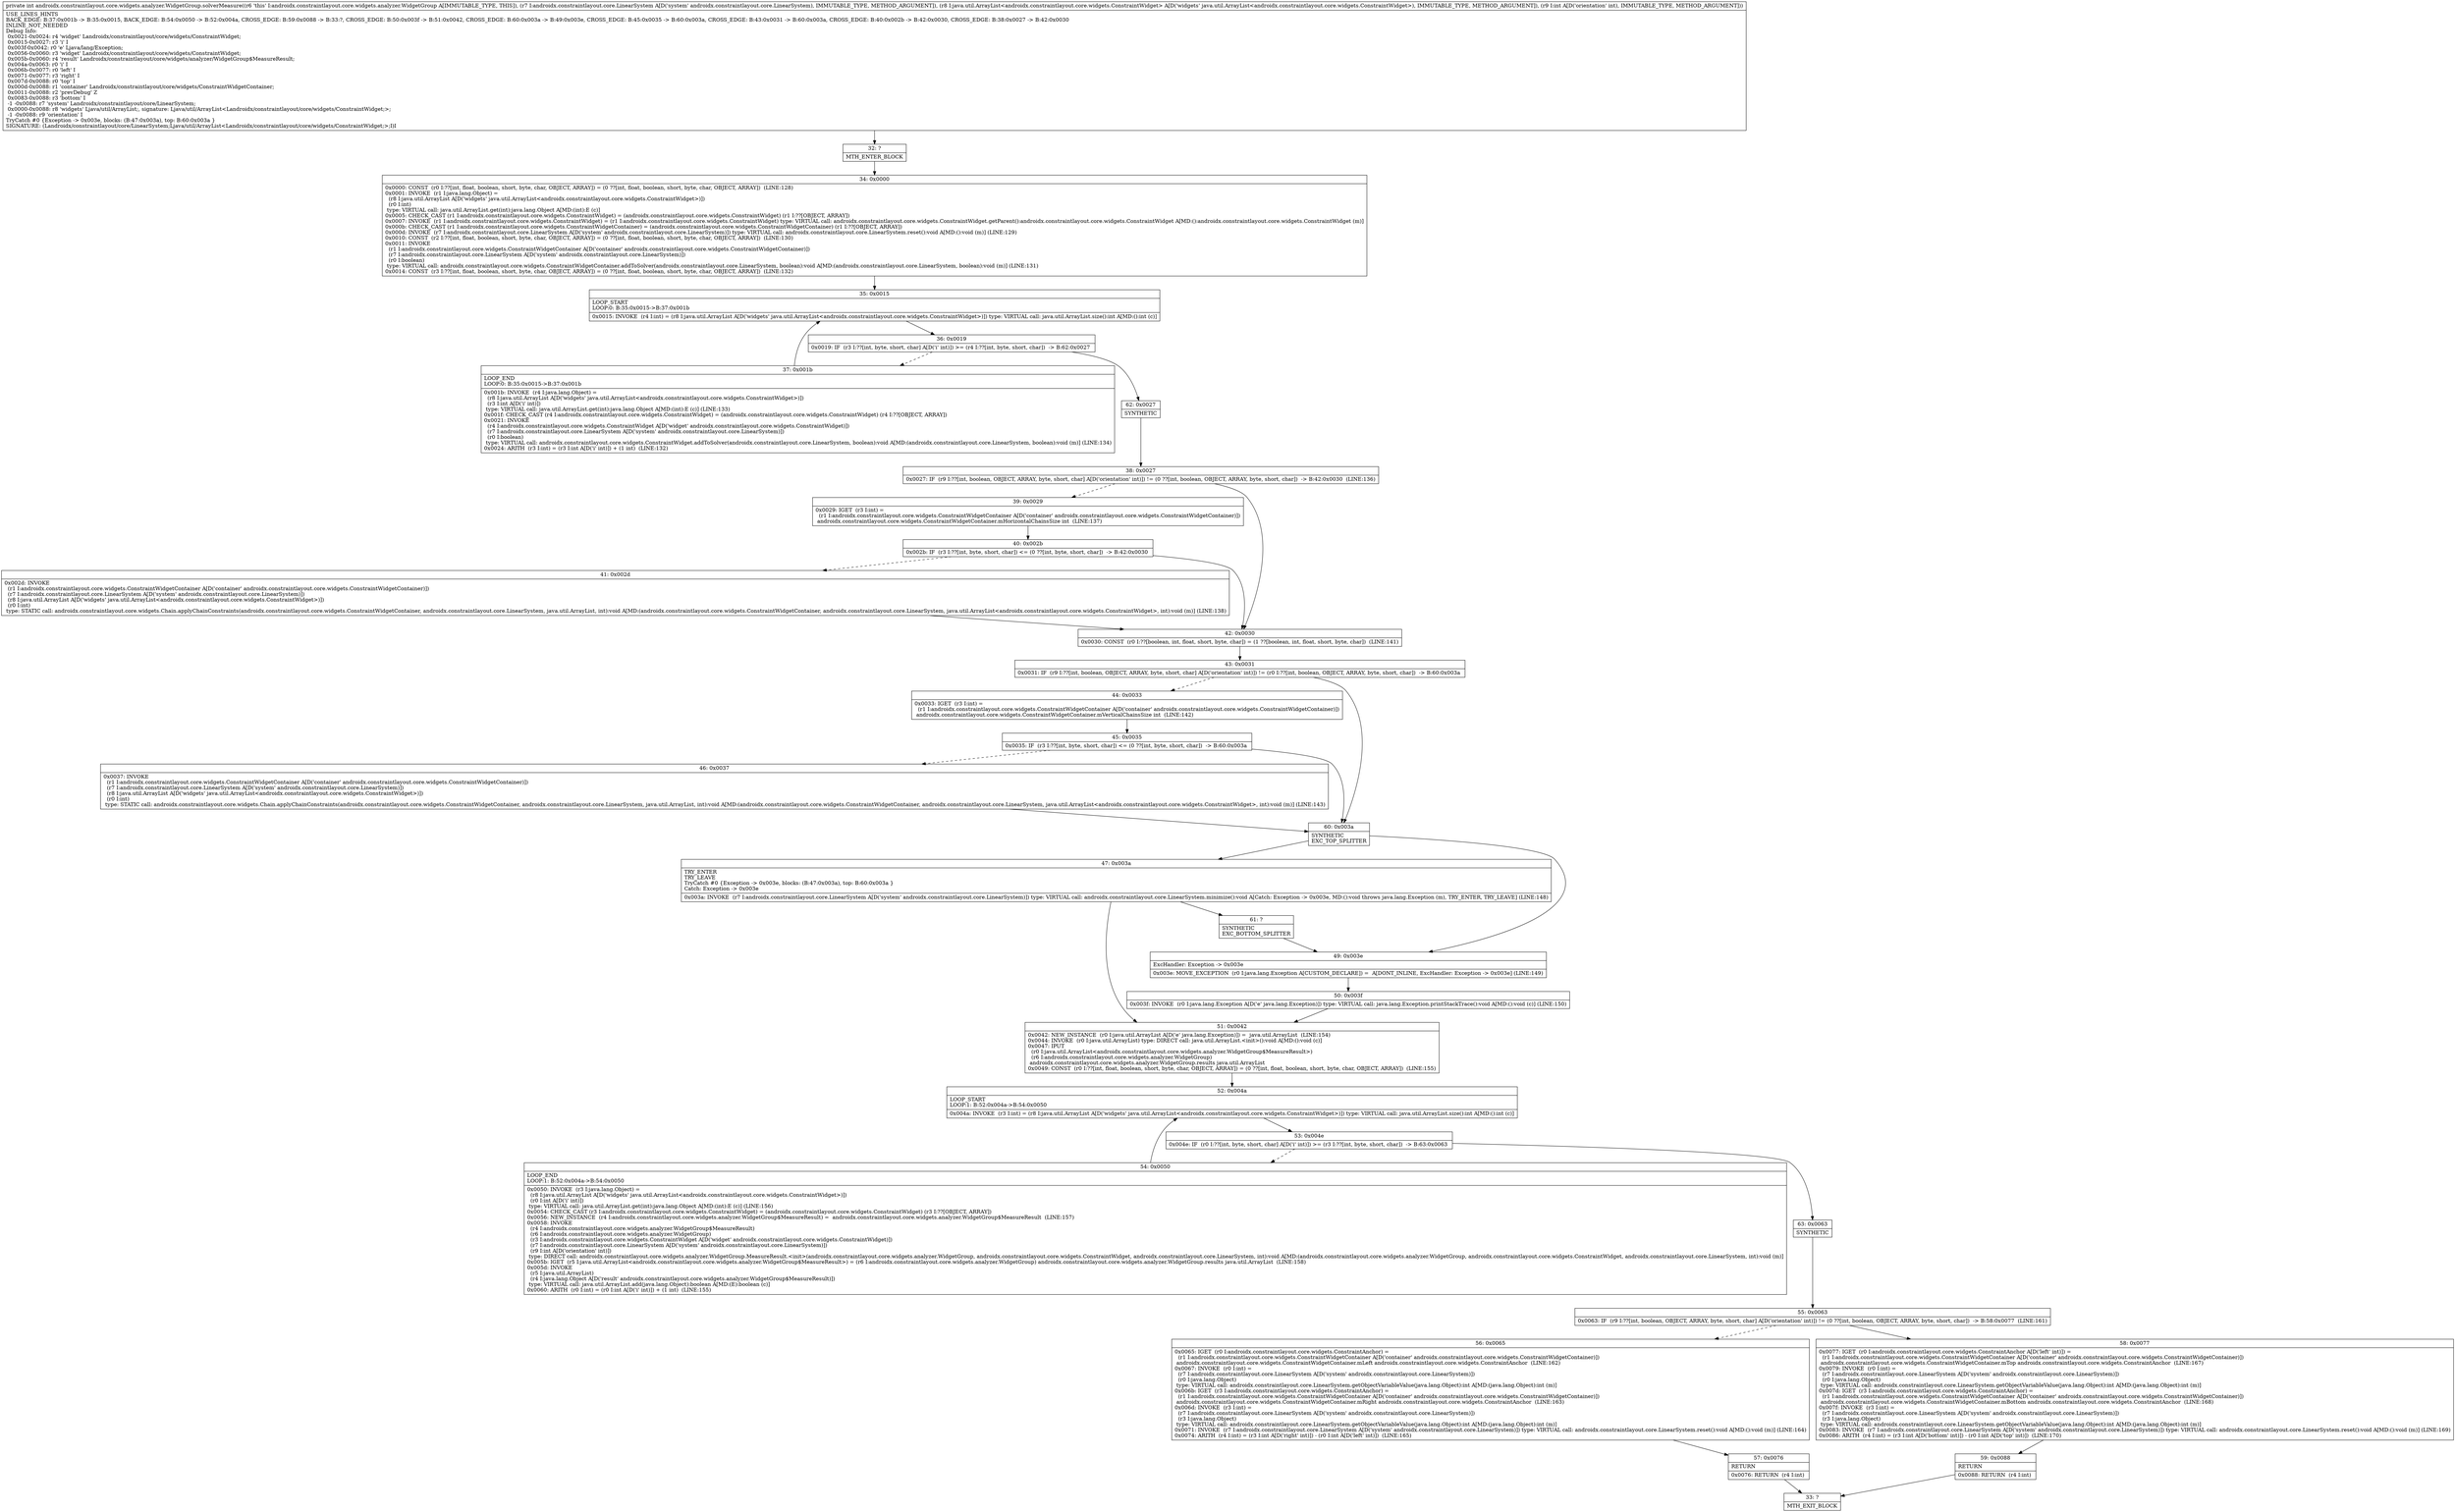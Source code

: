 digraph "CFG forandroidx.constraintlayout.core.widgets.analyzer.WidgetGroup.solverMeasure(Landroidx\/constraintlayout\/core\/LinearSystem;Ljava\/util\/ArrayList;I)I" {
Node_32 [shape=record,label="{32\:\ ?|MTH_ENTER_BLOCK\l}"];
Node_34 [shape=record,label="{34\:\ 0x0000|0x0000: CONST  (r0 I:??[int, float, boolean, short, byte, char, OBJECT, ARRAY]) = (0 ??[int, float, boolean, short, byte, char, OBJECT, ARRAY])  (LINE:128)\l0x0001: INVOKE  (r1 I:java.lang.Object) = \l  (r8 I:java.util.ArrayList A[D('widgets' java.util.ArrayList\<androidx.constraintlayout.core.widgets.ConstraintWidget\>)])\l  (r0 I:int)\l type: VIRTUAL call: java.util.ArrayList.get(int):java.lang.Object A[MD:(int):E (c)]\l0x0005: CHECK_CAST (r1 I:androidx.constraintlayout.core.widgets.ConstraintWidget) = (androidx.constraintlayout.core.widgets.ConstraintWidget) (r1 I:??[OBJECT, ARRAY]) \l0x0007: INVOKE  (r1 I:androidx.constraintlayout.core.widgets.ConstraintWidget) = (r1 I:androidx.constraintlayout.core.widgets.ConstraintWidget) type: VIRTUAL call: androidx.constraintlayout.core.widgets.ConstraintWidget.getParent():androidx.constraintlayout.core.widgets.ConstraintWidget A[MD:():androidx.constraintlayout.core.widgets.ConstraintWidget (m)]\l0x000b: CHECK_CAST (r1 I:androidx.constraintlayout.core.widgets.ConstraintWidgetContainer) = (androidx.constraintlayout.core.widgets.ConstraintWidgetContainer) (r1 I:??[OBJECT, ARRAY]) \l0x000d: INVOKE  (r7 I:androidx.constraintlayout.core.LinearSystem A[D('system' androidx.constraintlayout.core.LinearSystem)]) type: VIRTUAL call: androidx.constraintlayout.core.LinearSystem.reset():void A[MD:():void (m)] (LINE:129)\l0x0010: CONST  (r2 I:??[int, float, boolean, short, byte, char, OBJECT, ARRAY]) = (0 ??[int, float, boolean, short, byte, char, OBJECT, ARRAY])  (LINE:130)\l0x0011: INVOKE  \l  (r1 I:androidx.constraintlayout.core.widgets.ConstraintWidgetContainer A[D('container' androidx.constraintlayout.core.widgets.ConstraintWidgetContainer)])\l  (r7 I:androidx.constraintlayout.core.LinearSystem A[D('system' androidx.constraintlayout.core.LinearSystem)])\l  (r0 I:boolean)\l type: VIRTUAL call: androidx.constraintlayout.core.widgets.ConstraintWidgetContainer.addToSolver(androidx.constraintlayout.core.LinearSystem, boolean):void A[MD:(androidx.constraintlayout.core.LinearSystem, boolean):void (m)] (LINE:131)\l0x0014: CONST  (r3 I:??[int, float, boolean, short, byte, char, OBJECT, ARRAY]) = (0 ??[int, float, boolean, short, byte, char, OBJECT, ARRAY])  (LINE:132)\l}"];
Node_35 [shape=record,label="{35\:\ 0x0015|LOOP_START\lLOOP:0: B:35:0x0015\-\>B:37:0x001b\l|0x0015: INVOKE  (r4 I:int) = (r8 I:java.util.ArrayList A[D('widgets' java.util.ArrayList\<androidx.constraintlayout.core.widgets.ConstraintWidget\>)]) type: VIRTUAL call: java.util.ArrayList.size():int A[MD:():int (c)]\l}"];
Node_36 [shape=record,label="{36\:\ 0x0019|0x0019: IF  (r3 I:??[int, byte, short, char] A[D('i' int)]) \>= (r4 I:??[int, byte, short, char])  \-\> B:62:0x0027 \l}"];
Node_37 [shape=record,label="{37\:\ 0x001b|LOOP_END\lLOOP:0: B:35:0x0015\-\>B:37:0x001b\l|0x001b: INVOKE  (r4 I:java.lang.Object) = \l  (r8 I:java.util.ArrayList A[D('widgets' java.util.ArrayList\<androidx.constraintlayout.core.widgets.ConstraintWidget\>)])\l  (r3 I:int A[D('i' int)])\l type: VIRTUAL call: java.util.ArrayList.get(int):java.lang.Object A[MD:(int):E (c)] (LINE:133)\l0x001f: CHECK_CAST (r4 I:androidx.constraintlayout.core.widgets.ConstraintWidget) = (androidx.constraintlayout.core.widgets.ConstraintWidget) (r4 I:??[OBJECT, ARRAY]) \l0x0021: INVOKE  \l  (r4 I:androidx.constraintlayout.core.widgets.ConstraintWidget A[D('widget' androidx.constraintlayout.core.widgets.ConstraintWidget)])\l  (r7 I:androidx.constraintlayout.core.LinearSystem A[D('system' androidx.constraintlayout.core.LinearSystem)])\l  (r0 I:boolean)\l type: VIRTUAL call: androidx.constraintlayout.core.widgets.ConstraintWidget.addToSolver(androidx.constraintlayout.core.LinearSystem, boolean):void A[MD:(androidx.constraintlayout.core.LinearSystem, boolean):void (m)] (LINE:134)\l0x0024: ARITH  (r3 I:int) = (r3 I:int A[D('i' int)]) + (1 int)  (LINE:132)\l}"];
Node_62 [shape=record,label="{62\:\ 0x0027|SYNTHETIC\l}"];
Node_38 [shape=record,label="{38\:\ 0x0027|0x0027: IF  (r9 I:??[int, boolean, OBJECT, ARRAY, byte, short, char] A[D('orientation' int)]) != (0 ??[int, boolean, OBJECT, ARRAY, byte, short, char])  \-\> B:42:0x0030  (LINE:136)\l}"];
Node_39 [shape=record,label="{39\:\ 0x0029|0x0029: IGET  (r3 I:int) = \l  (r1 I:androidx.constraintlayout.core.widgets.ConstraintWidgetContainer A[D('container' androidx.constraintlayout.core.widgets.ConstraintWidgetContainer)])\l androidx.constraintlayout.core.widgets.ConstraintWidgetContainer.mHorizontalChainsSize int  (LINE:137)\l}"];
Node_40 [shape=record,label="{40\:\ 0x002b|0x002b: IF  (r3 I:??[int, byte, short, char]) \<= (0 ??[int, byte, short, char])  \-\> B:42:0x0030 \l}"];
Node_41 [shape=record,label="{41\:\ 0x002d|0x002d: INVOKE  \l  (r1 I:androidx.constraintlayout.core.widgets.ConstraintWidgetContainer A[D('container' androidx.constraintlayout.core.widgets.ConstraintWidgetContainer)])\l  (r7 I:androidx.constraintlayout.core.LinearSystem A[D('system' androidx.constraintlayout.core.LinearSystem)])\l  (r8 I:java.util.ArrayList A[D('widgets' java.util.ArrayList\<androidx.constraintlayout.core.widgets.ConstraintWidget\>)])\l  (r0 I:int)\l type: STATIC call: androidx.constraintlayout.core.widgets.Chain.applyChainConstraints(androidx.constraintlayout.core.widgets.ConstraintWidgetContainer, androidx.constraintlayout.core.LinearSystem, java.util.ArrayList, int):void A[MD:(androidx.constraintlayout.core.widgets.ConstraintWidgetContainer, androidx.constraintlayout.core.LinearSystem, java.util.ArrayList\<androidx.constraintlayout.core.widgets.ConstraintWidget\>, int):void (m)] (LINE:138)\l}"];
Node_42 [shape=record,label="{42\:\ 0x0030|0x0030: CONST  (r0 I:??[boolean, int, float, short, byte, char]) = (1 ??[boolean, int, float, short, byte, char])  (LINE:141)\l}"];
Node_43 [shape=record,label="{43\:\ 0x0031|0x0031: IF  (r9 I:??[int, boolean, OBJECT, ARRAY, byte, short, char] A[D('orientation' int)]) != (r0 I:??[int, boolean, OBJECT, ARRAY, byte, short, char])  \-\> B:60:0x003a \l}"];
Node_44 [shape=record,label="{44\:\ 0x0033|0x0033: IGET  (r3 I:int) = \l  (r1 I:androidx.constraintlayout.core.widgets.ConstraintWidgetContainer A[D('container' androidx.constraintlayout.core.widgets.ConstraintWidgetContainer)])\l androidx.constraintlayout.core.widgets.ConstraintWidgetContainer.mVerticalChainsSize int  (LINE:142)\l}"];
Node_45 [shape=record,label="{45\:\ 0x0035|0x0035: IF  (r3 I:??[int, byte, short, char]) \<= (0 ??[int, byte, short, char])  \-\> B:60:0x003a \l}"];
Node_46 [shape=record,label="{46\:\ 0x0037|0x0037: INVOKE  \l  (r1 I:androidx.constraintlayout.core.widgets.ConstraintWidgetContainer A[D('container' androidx.constraintlayout.core.widgets.ConstraintWidgetContainer)])\l  (r7 I:androidx.constraintlayout.core.LinearSystem A[D('system' androidx.constraintlayout.core.LinearSystem)])\l  (r8 I:java.util.ArrayList A[D('widgets' java.util.ArrayList\<androidx.constraintlayout.core.widgets.ConstraintWidget\>)])\l  (r0 I:int)\l type: STATIC call: androidx.constraintlayout.core.widgets.Chain.applyChainConstraints(androidx.constraintlayout.core.widgets.ConstraintWidgetContainer, androidx.constraintlayout.core.LinearSystem, java.util.ArrayList, int):void A[MD:(androidx.constraintlayout.core.widgets.ConstraintWidgetContainer, androidx.constraintlayout.core.LinearSystem, java.util.ArrayList\<androidx.constraintlayout.core.widgets.ConstraintWidget\>, int):void (m)] (LINE:143)\l}"];
Node_60 [shape=record,label="{60\:\ 0x003a|SYNTHETIC\lEXC_TOP_SPLITTER\l}"];
Node_47 [shape=record,label="{47\:\ 0x003a|TRY_ENTER\lTRY_LEAVE\lTryCatch #0 \{Exception \-\> 0x003e, blocks: (B:47:0x003a), top: B:60:0x003a \}\lCatch: Exception \-\> 0x003e\l|0x003a: INVOKE  (r7 I:androidx.constraintlayout.core.LinearSystem A[D('system' androidx.constraintlayout.core.LinearSystem)]) type: VIRTUAL call: androidx.constraintlayout.core.LinearSystem.minimize():void A[Catch: Exception \-\> 0x003e, MD:():void throws java.lang.Exception (m), TRY_ENTER, TRY_LEAVE] (LINE:148)\l}"];
Node_51 [shape=record,label="{51\:\ 0x0042|0x0042: NEW_INSTANCE  (r0 I:java.util.ArrayList A[D('e' java.lang.Exception)]) =  java.util.ArrayList  (LINE:154)\l0x0044: INVOKE  (r0 I:java.util.ArrayList) type: DIRECT call: java.util.ArrayList.\<init\>():void A[MD:():void (c)]\l0x0047: IPUT  \l  (r0 I:java.util.ArrayList\<androidx.constraintlayout.core.widgets.analyzer.WidgetGroup$MeasureResult\>)\l  (r6 I:androidx.constraintlayout.core.widgets.analyzer.WidgetGroup)\l androidx.constraintlayout.core.widgets.analyzer.WidgetGroup.results java.util.ArrayList \l0x0049: CONST  (r0 I:??[int, float, boolean, short, byte, char, OBJECT, ARRAY]) = (0 ??[int, float, boolean, short, byte, char, OBJECT, ARRAY])  (LINE:155)\l}"];
Node_52 [shape=record,label="{52\:\ 0x004a|LOOP_START\lLOOP:1: B:52:0x004a\-\>B:54:0x0050\l|0x004a: INVOKE  (r3 I:int) = (r8 I:java.util.ArrayList A[D('widgets' java.util.ArrayList\<androidx.constraintlayout.core.widgets.ConstraintWidget\>)]) type: VIRTUAL call: java.util.ArrayList.size():int A[MD:():int (c)]\l}"];
Node_53 [shape=record,label="{53\:\ 0x004e|0x004e: IF  (r0 I:??[int, byte, short, char] A[D('i' int)]) \>= (r3 I:??[int, byte, short, char])  \-\> B:63:0x0063 \l}"];
Node_54 [shape=record,label="{54\:\ 0x0050|LOOP_END\lLOOP:1: B:52:0x004a\-\>B:54:0x0050\l|0x0050: INVOKE  (r3 I:java.lang.Object) = \l  (r8 I:java.util.ArrayList A[D('widgets' java.util.ArrayList\<androidx.constraintlayout.core.widgets.ConstraintWidget\>)])\l  (r0 I:int A[D('i' int)])\l type: VIRTUAL call: java.util.ArrayList.get(int):java.lang.Object A[MD:(int):E (c)] (LINE:156)\l0x0054: CHECK_CAST (r3 I:androidx.constraintlayout.core.widgets.ConstraintWidget) = (androidx.constraintlayout.core.widgets.ConstraintWidget) (r3 I:??[OBJECT, ARRAY]) \l0x0056: NEW_INSTANCE  (r4 I:androidx.constraintlayout.core.widgets.analyzer.WidgetGroup$MeasureResult) =  androidx.constraintlayout.core.widgets.analyzer.WidgetGroup$MeasureResult  (LINE:157)\l0x0058: INVOKE  \l  (r4 I:androidx.constraintlayout.core.widgets.analyzer.WidgetGroup$MeasureResult)\l  (r6 I:androidx.constraintlayout.core.widgets.analyzer.WidgetGroup)\l  (r3 I:androidx.constraintlayout.core.widgets.ConstraintWidget A[D('widget' androidx.constraintlayout.core.widgets.ConstraintWidget)])\l  (r7 I:androidx.constraintlayout.core.LinearSystem A[D('system' androidx.constraintlayout.core.LinearSystem)])\l  (r9 I:int A[D('orientation' int)])\l type: DIRECT call: androidx.constraintlayout.core.widgets.analyzer.WidgetGroup.MeasureResult.\<init\>(androidx.constraintlayout.core.widgets.analyzer.WidgetGroup, androidx.constraintlayout.core.widgets.ConstraintWidget, androidx.constraintlayout.core.LinearSystem, int):void A[MD:(androidx.constraintlayout.core.widgets.analyzer.WidgetGroup, androidx.constraintlayout.core.widgets.ConstraintWidget, androidx.constraintlayout.core.LinearSystem, int):void (m)]\l0x005b: IGET  (r5 I:java.util.ArrayList\<androidx.constraintlayout.core.widgets.analyzer.WidgetGroup$MeasureResult\>) = (r6 I:androidx.constraintlayout.core.widgets.analyzer.WidgetGroup) androidx.constraintlayout.core.widgets.analyzer.WidgetGroup.results java.util.ArrayList  (LINE:158)\l0x005d: INVOKE  \l  (r5 I:java.util.ArrayList)\l  (r4 I:java.lang.Object A[D('result' androidx.constraintlayout.core.widgets.analyzer.WidgetGroup$MeasureResult)])\l type: VIRTUAL call: java.util.ArrayList.add(java.lang.Object):boolean A[MD:(E):boolean (c)]\l0x0060: ARITH  (r0 I:int) = (r0 I:int A[D('i' int)]) + (1 int)  (LINE:155)\l}"];
Node_63 [shape=record,label="{63\:\ 0x0063|SYNTHETIC\l}"];
Node_55 [shape=record,label="{55\:\ 0x0063|0x0063: IF  (r9 I:??[int, boolean, OBJECT, ARRAY, byte, short, char] A[D('orientation' int)]) != (0 ??[int, boolean, OBJECT, ARRAY, byte, short, char])  \-\> B:58:0x0077  (LINE:161)\l}"];
Node_56 [shape=record,label="{56\:\ 0x0065|0x0065: IGET  (r0 I:androidx.constraintlayout.core.widgets.ConstraintAnchor) = \l  (r1 I:androidx.constraintlayout.core.widgets.ConstraintWidgetContainer A[D('container' androidx.constraintlayout.core.widgets.ConstraintWidgetContainer)])\l androidx.constraintlayout.core.widgets.ConstraintWidgetContainer.mLeft androidx.constraintlayout.core.widgets.ConstraintAnchor  (LINE:162)\l0x0067: INVOKE  (r0 I:int) = \l  (r7 I:androidx.constraintlayout.core.LinearSystem A[D('system' androidx.constraintlayout.core.LinearSystem)])\l  (r0 I:java.lang.Object)\l type: VIRTUAL call: androidx.constraintlayout.core.LinearSystem.getObjectVariableValue(java.lang.Object):int A[MD:(java.lang.Object):int (m)]\l0x006b: IGET  (r3 I:androidx.constraintlayout.core.widgets.ConstraintAnchor) = \l  (r1 I:androidx.constraintlayout.core.widgets.ConstraintWidgetContainer A[D('container' androidx.constraintlayout.core.widgets.ConstraintWidgetContainer)])\l androidx.constraintlayout.core.widgets.ConstraintWidgetContainer.mRight androidx.constraintlayout.core.widgets.ConstraintAnchor  (LINE:163)\l0x006d: INVOKE  (r3 I:int) = \l  (r7 I:androidx.constraintlayout.core.LinearSystem A[D('system' androidx.constraintlayout.core.LinearSystem)])\l  (r3 I:java.lang.Object)\l type: VIRTUAL call: androidx.constraintlayout.core.LinearSystem.getObjectVariableValue(java.lang.Object):int A[MD:(java.lang.Object):int (m)]\l0x0071: INVOKE  (r7 I:androidx.constraintlayout.core.LinearSystem A[D('system' androidx.constraintlayout.core.LinearSystem)]) type: VIRTUAL call: androidx.constraintlayout.core.LinearSystem.reset():void A[MD:():void (m)] (LINE:164)\l0x0074: ARITH  (r4 I:int) = (r3 I:int A[D('right' int)]) \- (r0 I:int A[D('left' int)])  (LINE:165)\l}"];
Node_57 [shape=record,label="{57\:\ 0x0076|RETURN\l|0x0076: RETURN  (r4 I:int) \l}"];
Node_33 [shape=record,label="{33\:\ ?|MTH_EXIT_BLOCK\l}"];
Node_58 [shape=record,label="{58\:\ 0x0077|0x0077: IGET  (r0 I:androidx.constraintlayout.core.widgets.ConstraintAnchor A[D('left' int)]) = \l  (r1 I:androidx.constraintlayout.core.widgets.ConstraintWidgetContainer A[D('container' androidx.constraintlayout.core.widgets.ConstraintWidgetContainer)])\l androidx.constraintlayout.core.widgets.ConstraintWidgetContainer.mTop androidx.constraintlayout.core.widgets.ConstraintAnchor  (LINE:167)\l0x0079: INVOKE  (r0 I:int) = \l  (r7 I:androidx.constraintlayout.core.LinearSystem A[D('system' androidx.constraintlayout.core.LinearSystem)])\l  (r0 I:java.lang.Object)\l type: VIRTUAL call: androidx.constraintlayout.core.LinearSystem.getObjectVariableValue(java.lang.Object):int A[MD:(java.lang.Object):int (m)]\l0x007d: IGET  (r3 I:androidx.constraintlayout.core.widgets.ConstraintAnchor) = \l  (r1 I:androidx.constraintlayout.core.widgets.ConstraintWidgetContainer A[D('container' androidx.constraintlayout.core.widgets.ConstraintWidgetContainer)])\l androidx.constraintlayout.core.widgets.ConstraintWidgetContainer.mBottom androidx.constraintlayout.core.widgets.ConstraintAnchor  (LINE:168)\l0x007f: INVOKE  (r3 I:int) = \l  (r7 I:androidx.constraintlayout.core.LinearSystem A[D('system' androidx.constraintlayout.core.LinearSystem)])\l  (r3 I:java.lang.Object)\l type: VIRTUAL call: androidx.constraintlayout.core.LinearSystem.getObjectVariableValue(java.lang.Object):int A[MD:(java.lang.Object):int (m)]\l0x0083: INVOKE  (r7 I:androidx.constraintlayout.core.LinearSystem A[D('system' androidx.constraintlayout.core.LinearSystem)]) type: VIRTUAL call: androidx.constraintlayout.core.LinearSystem.reset():void A[MD:():void (m)] (LINE:169)\l0x0086: ARITH  (r4 I:int) = (r3 I:int A[D('bottom' int)]) \- (r0 I:int A[D('top' int)])  (LINE:170)\l}"];
Node_59 [shape=record,label="{59\:\ 0x0088|RETURN\l|0x0088: RETURN  (r4 I:int) \l}"];
Node_61 [shape=record,label="{61\:\ ?|SYNTHETIC\lEXC_BOTTOM_SPLITTER\l}"];
Node_49 [shape=record,label="{49\:\ 0x003e|ExcHandler: Exception \-\> 0x003e\l|0x003e: MOVE_EXCEPTION  (r0 I:java.lang.Exception A[CUSTOM_DECLARE]) =  A[DONT_INLINE, ExcHandler: Exception \-\> 0x003e] (LINE:149)\l}"];
Node_50 [shape=record,label="{50\:\ 0x003f|0x003f: INVOKE  (r0 I:java.lang.Exception A[D('e' java.lang.Exception)]) type: VIRTUAL call: java.lang.Exception.printStackTrace():void A[MD:():void (c)] (LINE:150)\l}"];
MethodNode[shape=record,label="{private int androidx.constraintlayout.core.widgets.analyzer.WidgetGroup.solverMeasure((r6 'this' I:androidx.constraintlayout.core.widgets.analyzer.WidgetGroup A[IMMUTABLE_TYPE, THIS]), (r7 I:androidx.constraintlayout.core.LinearSystem A[D('system' androidx.constraintlayout.core.LinearSystem), IMMUTABLE_TYPE, METHOD_ARGUMENT]), (r8 I:java.util.ArrayList\<androidx.constraintlayout.core.widgets.ConstraintWidget\> A[D('widgets' java.util.ArrayList\<androidx.constraintlayout.core.widgets.ConstraintWidget\>), IMMUTABLE_TYPE, METHOD_ARGUMENT]), (r9 I:int A[D('orientation' int), IMMUTABLE_TYPE, METHOD_ARGUMENT]))  | USE_LINES_HINTS\lBACK_EDGE: B:37:0x001b \-\> B:35:0x0015, BACK_EDGE: B:54:0x0050 \-\> B:52:0x004a, CROSS_EDGE: B:59:0x0088 \-\> B:33:?, CROSS_EDGE: B:50:0x003f \-\> B:51:0x0042, CROSS_EDGE: B:60:0x003a \-\> B:49:0x003e, CROSS_EDGE: B:45:0x0035 \-\> B:60:0x003a, CROSS_EDGE: B:43:0x0031 \-\> B:60:0x003a, CROSS_EDGE: B:40:0x002b \-\> B:42:0x0030, CROSS_EDGE: B:38:0x0027 \-\> B:42:0x0030\lINLINE_NOT_NEEDED\lDebug Info:\l  0x0021\-0x0024: r4 'widget' Landroidx\/constraintlayout\/core\/widgets\/ConstraintWidget;\l  0x0015\-0x0027: r3 'i' I\l  0x003f\-0x0042: r0 'e' Ljava\/lang\/Exception;\l  0x0056\-0x0060: r3 'widget' Landroidx\/constraintlayout\/core\/widgets\/ConstraintWidget;\l  0x005b\-0x0060: r4 'result' Landroidx\/constraintlayout\/core\/widgets\/analyzer\/WidgetGroup$MeasureResult;\l  0x004a\-0x0063: r0 'i' I\l  0x006b\-0x0077: r0 'left' I\l  0x0071\-0x0077: r3 'right' I\l  0x007d\-0x0088: r0 'top' I\l  0x000d\-0x0088: r1 'container' Landroidx\/constraintlayout\/core\/widgets\/ConstraintWidgetContainer;\l  0x0011\-0x0088: r2 'prevDebug' Z\l  0x0083\-0x0088: r3 'bottom' I\l  \-1 \-0x0088: r7 'system' Landroidx\/constraintlayout\/core\/LinearSystem;\l  0x0000\-0x0088: r8 'widgets' Ljava\/util\/ArrayList;, signature: Ljava\/util\/ArrayList\<Landroidx\/constraintlayout\/core\/widgets\/ConstraintWidget;\>;\l  \-1 \-0x0088: r9 'orientation' I\lTryCatch #0 \{Exception \-\> 0x003e, blocks: (B:47:0x003a), top: B:60:0x003a \}\lSIGNATURE: (Landroidx\/constraintlayout\/core\/LinearSystem;Ljava\/util\/ArrayList\<Landroidx\/constraintlayout\/core\/widgets\/ConstraintWidget;\>;I)I\l}"];
MethodNode -> Node_32;Node_32 -> Node_34;
Node_34 -> Node_35;
Node_35 -> Node_36;
Node_36 -> Node_37[style=dashed];
Node_36 -> Node_62;
Node_37 -> Node_35;
Node_62 -> Node_38;
Node_38 -> Node_39[style=dashed];
Node_38 -> Node_42;
Node_39 -> Node_40;
Node_40 -> Node_41[style=dashed];
Node_40 -> Node_42;
Node_41 -> Node_42;
Node_42 -> Node_43;
Node_43 -> Node_44[style=dashed];
Node_43 -> Node_60;
Node_44 -> Node_45;
Node_45 -> Node_46[style=dashed];
Node_45 -> Node_60;
Node_46 -> Node_60;
Node_60 -> Node_47;
Node_60 -> Node_49;
Node_47 -> Node_51;
Node_47 -> Node_61;
Node_51 -> Node_52;
Node_52 -> Node_53;
Node_53 -> Node_54[style=dashed];
Node_53 -> Node_63;
Node_54 -> Node_52;
Node_63 -> Node_55;
Node_55 -> Node_56[style=dashed];
Node_55 -> Node_58;
Node_56 -> Node_57;
Node_57 -> Node_33;
Node_58 -> Node_59;
Node_59 -> Node_33;
Node_61 -> Node_49;
Node_49 -> Node_50;
Node_50 -> Node_51;
}

